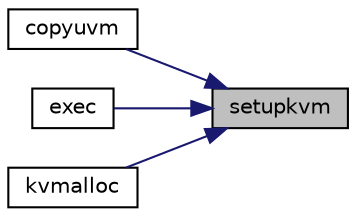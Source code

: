 digraph "setupkvm"
{
 // LATEX_PDF_SIZE
  edge [fontname="Helvetica",fontsize="10",labelfontname="Helvetica",labelfontsize="10"];
  node [fontname="Helvetica",fontsize="10",shape=record];
  rankdir="RL";
  Node1 [label="setupkvm",height=0.2,width=0.4,color="black", fillcolor="grey75", style="filled", fontcolor="black",tooltip=" "];
  Node1 -> Node2 [dir="back",color="midnightblue",fontsize="10",style="solid"];
  Node2 [label="copyuvm",height=0.2,width=0.4,color="black", fillcolor="white", style="filled",URL="$de/de9/vm_8c.html#ad158860fa206e19f2370eeab852bca7c",tooltip=" "];
  Node1 -> Node3 [dir="back",color="midnightblue",fontsize="10",style="solid"];
  Node3 [label="exec",height=0.2,width=0.4,color="black", fillcolor="white", style="filled",URL="$d8/ddb/user_8h.html#aa7b4aae4a12acd187e23396214aeca47",tooltip=" "];
  Node1 -> Node4 [dir="back",color="midnightblue",fontsize="10",style="solid"];
  Node4 [label="kvmalloc",height=0.2,width=0.4,color="black", fillcolor="white", style="filled",URL="$de/de9/vm_8c.html#a893bf6891e427f310b43981bf8e737ea",tooltip=" "];
}
